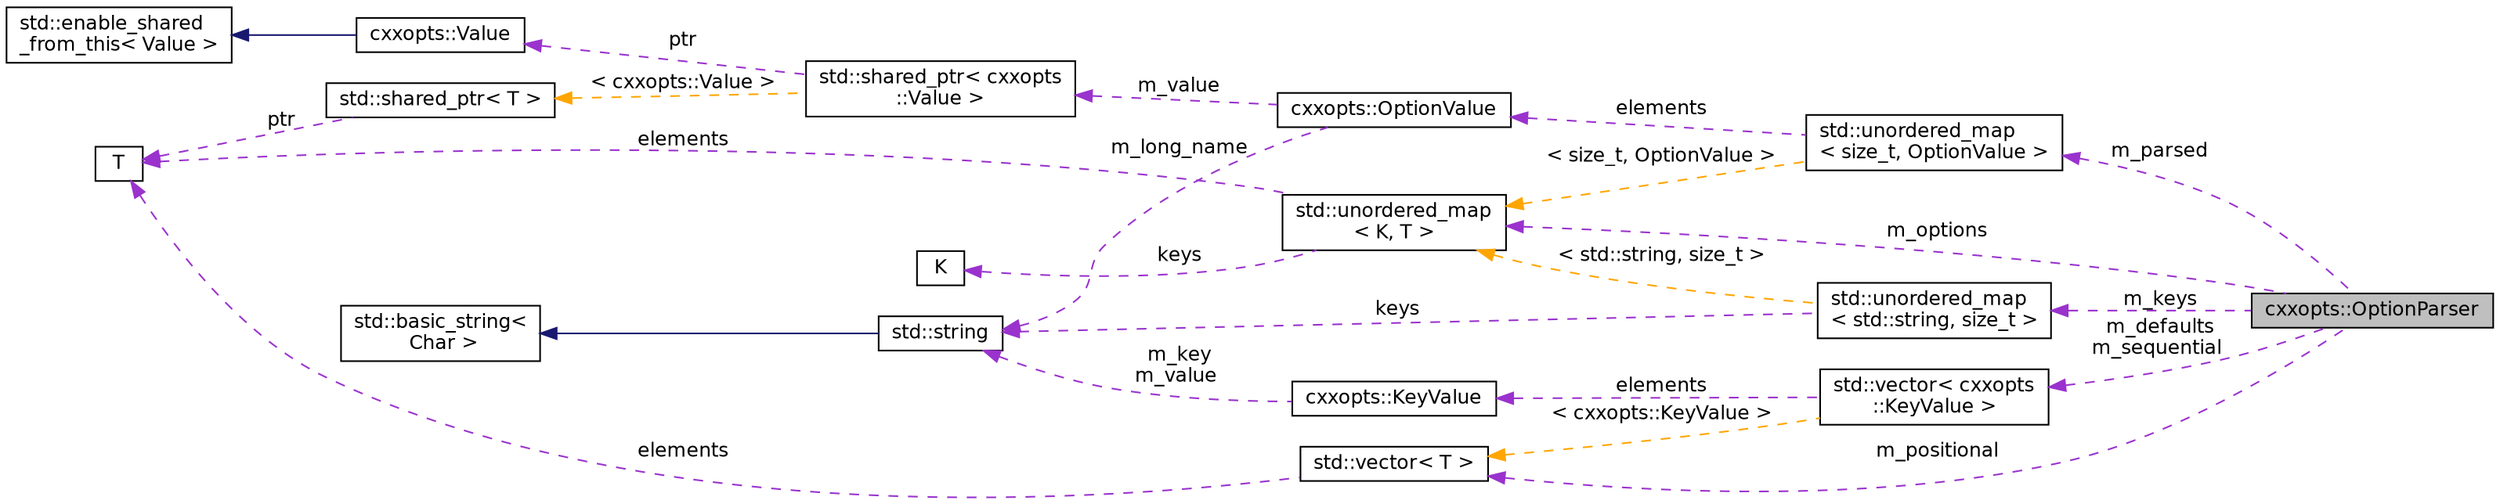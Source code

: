 digraph "cxxopts::OptionParser"
{
 // INTERACTIVE_SVG=YES
 // LATEX_PDF_SIZE
  edge [fontname="Helvetica",fontsize="12",labelfontname="Helvetica",labelfontsize="12"];
  node [fontname="Helvetica",fontsize="12",shape=record];
  rankdir="LR";
  Node1 [label="cxxopts::OptionParser",height=0.2,width=0.4,color="black", fillcolor="grey75", style="filled", fontcolor="black",tooltip=" "];
  Node2 -> Node1 [dir="back",color="darkorchid3",fontsize="12",style="dashed",label=" m_options" ,fontname="Helvetica"];
  Node2 [label="std::unordered_map\l\< K, T \>",height=0.2,width=0.4,color="black", fillcolor="white", style="filled",tooltip=" "];
  Node3 -> Node2 [dir="back",color="darkorchid3",fontsize="12",style="dashed",label=" keys" ,fontname="Helvetica"];
  Node3 [label="K",height=0.2,width=0.4,color="black", fillcolor="white", style="filled",tooltip=" "];
  Node4 -> Node2 [dir="back",color="darkorchid3",fontsize="12",style="dashed",label=" elements" ,fontname="Helvetica"];
  Node4 [label="T",height=0.2,width=0.4,color="black", fillcolor="white", style="filled",tooltip=" "];
  Node5 -> Node1 [dir="back",color="darkorchid3",fontsize="12",style="dashed",label=" m_positional" ,fontname="Helvetica"];
  Node5 [label="std::vector\< T \>",height=0.2,width=0.4,color="black", fillcolor="white", style="filled",tooltip=" "];
  Node4 -> Node5 [dir="back",color="darkorchid3",fontsize="12",style="dashed",label=" elements" ,fontname="Helvetica"];
  Node6 -> Node1 [dir="back",color="darkorchid3",fontsize="12",style="dashed",label=" m_defaults\nm_sequential" ,fontname="Helvetica"];
  Node6 [label="std::vector\< cxxopts\l::KeyValue \>",height=0.2,width=0.4,color="black", fillcolor="white", style="filled",tooltip=" "];
  Node7 -> Node6 [dir="back",color="darkorchid3",fontsize="12",style="dashed",label=" elements" ,fontname="Helvetica"];
  Node7 [label="cxxopts::KeyValue",height=0.2,width=0.4,color="black", fillcolor="white", style="filled",URL="$a01030.html",tooltip=" "];
  Node8 -> Node7 [dir="back",color="darkorchid3",fontsize="12",style="dashed",label=" m_key\nm_value" ,fontname="Helvetica"];
  Node8 [label="std::string",height=0.2,width=0.4,color="black", fillcolor="white", style="filled",tooltip=" "];
  Node9 -> Node8 [dir="back",color="midnightblue",fontsize="12",style="solid",fontname="Helvetica"];
  Node9 [label="std::basic_string\<\l Char \>",height=0.2,width=0.4,color="black", fillcolor="white", style="filled",tooltip=" "];
  Node5 -> Node6 [dir="back",color="orange",fontsize="12",style="dashed",label=" \< cxxopts::KeyValue \>" ,fontname="Helvetica"];
  Node10 -> Node1 [dir="back",color="darkorchid3",fontsize="12",style="dashed",label=" m_parsed" ,fontname="Helvetica"];
  Node10 [label="std::unordered_map\l\< size_t, OptionValue \>",height=0.2,width=0.4,color="black", fillcolor="white", style="filled",tooltip=" "];
  Node11 -> Node10 [dir="back",color="darkorchid3",fontsize="12",style="dashed",label=" elements" ,fontname="Helvetica"];
  Node11 [label="cxxopts::OptionValue",height=0.2,width=0.4,color="black", fillcolor="white", style="filled",URL="$a01026.html",tooltip=" "];
  Node8 -> Node11 [dir="back",color="darkorchid3",fontsize="12",style="dashed",label=" m_long_name" ,fontname="Helvetica"];
  Node12 -> Node11 [dir="back",color="darkorchid3",fontsize="12",style="dashed",label=" m_value" ,fontname="Helvetica"];
  Node12 [label="std::shared_ptr\< cxxopts\l::Value \>",height=0.2,width=0.4,color="black", fillcolor="white", style="filled",tooltip=" "];
  Node13 -> Node12 [dir="back",color="darkorchid3",fontsize="12",style="dashed",label=" ptr" ,fontname="Helvetica"];
  Node13 [label="cxxopts::Value",height=0.2,width=0.4,color="black", fillcolor="white", style="filled",URL="$a00914.html",tooltip=" "];
  Node14 -> Node13 [dir="back",color="midnightblue",fontsize="12",style="solid",fontname="Helvetica"];
  Node14 [label="std::enable_shared\l_from_this\< Value \>",height=0.2,width=0.4,color="black", fillcolor="white", style="filled",tooltip=" "];
  Node15 -> Node12 [dir="back",color="orange",fontsize="12",style="dashed",label=" \< cxxopts::Value \>" ,fontname="Helvetica"];
  Node15 [label="std::shared_ptr\< T \>",height=0.2,width=0.4,color="black", fillcolor="white", style="filled",tooltip=" "];
  Node4 -> Node15 [dir="back",color="darkorchid3",fontsize="12",style="dashed",label=" ptr" ,fontname="Helvetica"];
  Node2 -> Node10 [dir="back",color="orange",fontsize="12",style="dashed",label=" \< size_t, OptionValue \>" ,fontname="Helvetica"];
  Node16 -> Node1 [dir="back",color="darkorchid3",fontsize="12",style="dashed",label=" m_keys" ,fontname="Helvetica"];
  Node16 [label="std::unordered_map\l\< std::string, size_t \>",height=0.2,width=0.4,color="black", fillcolor="white", style="filled",tooltip=" "];
  Node8 -> Node16 [dir="back",color="darkorchid3",fontsize="12",style="dashed",label=" keys" ,fontname="Helvetica"];
  Node2 -> Node16 [dir="back",color="orange",fontsize="12",style="dashed",label=" \< std::string, size_t \>" ,fontname="Helvetica"];
}
